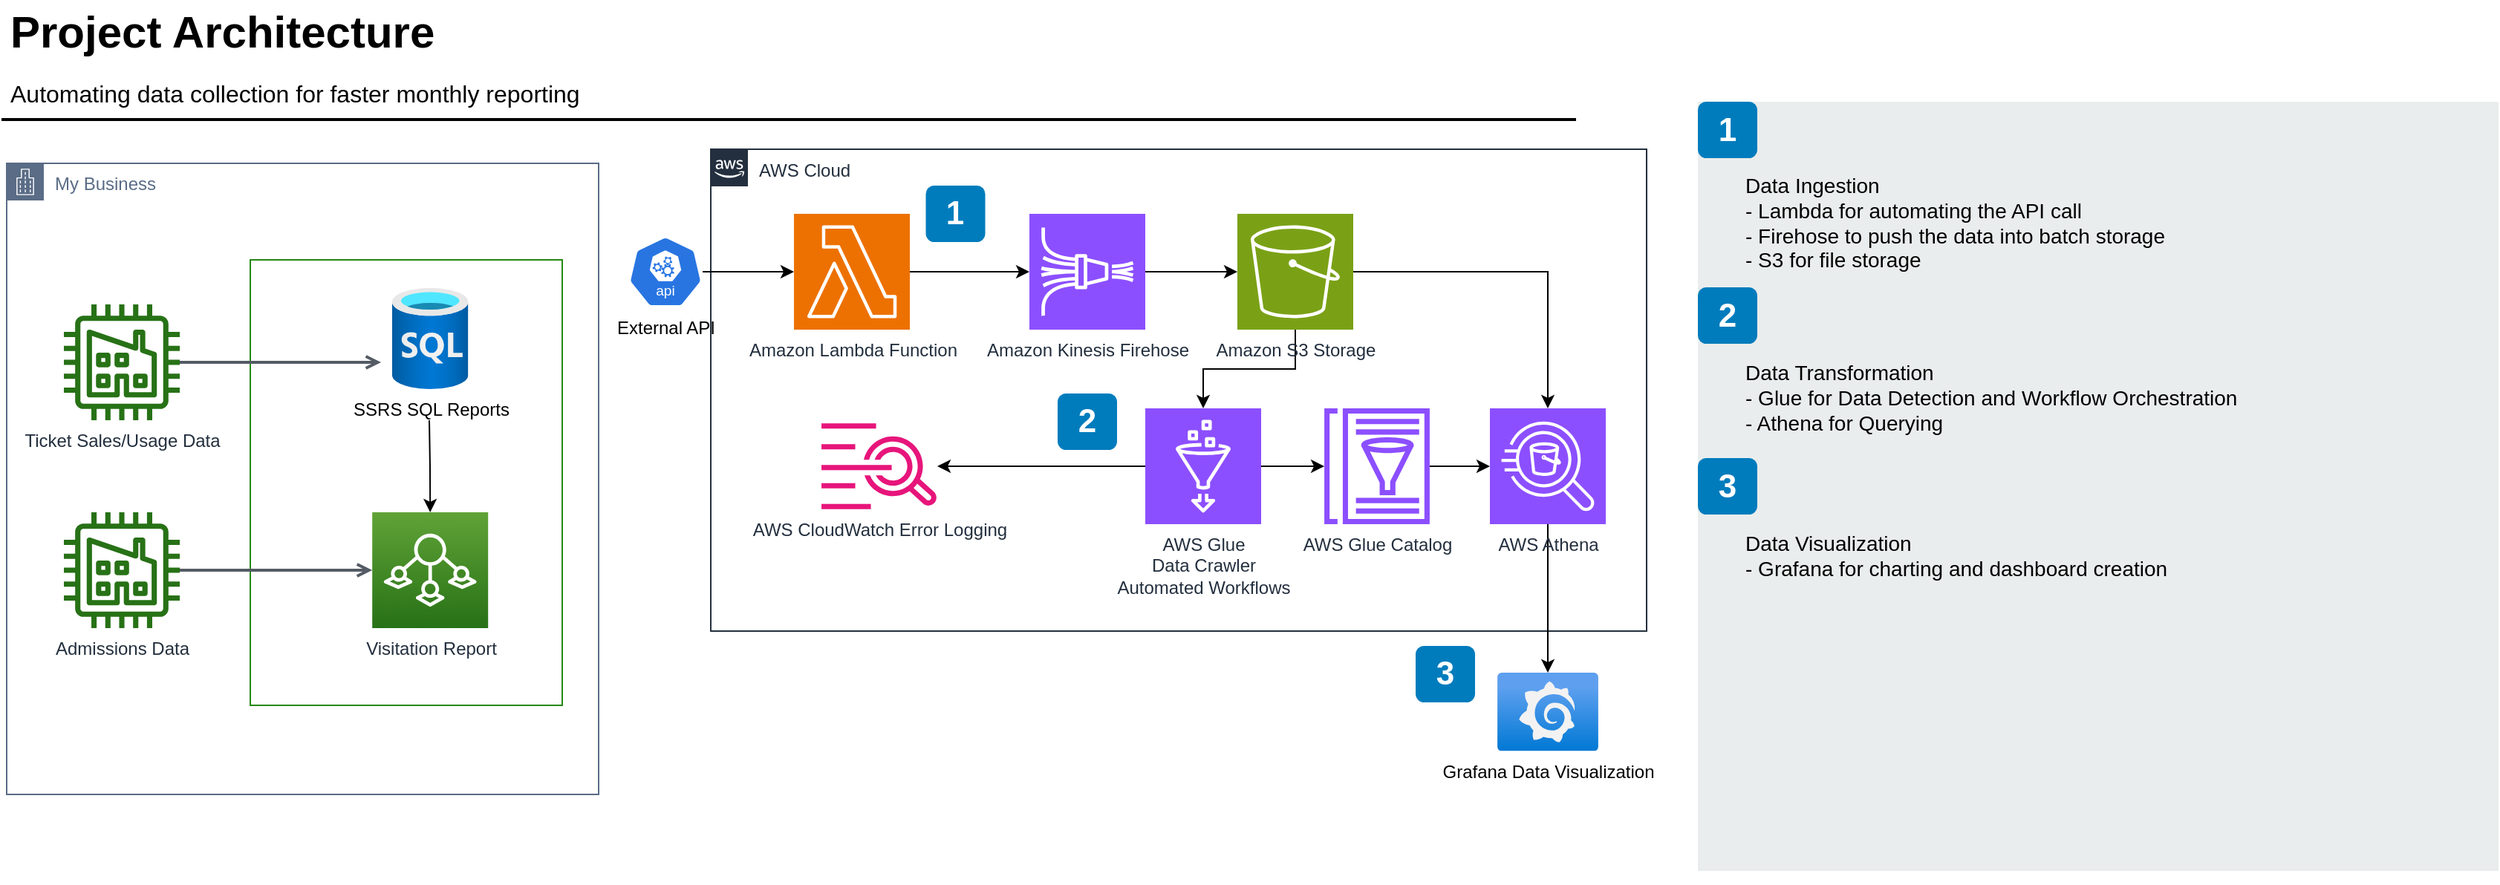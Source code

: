 <mxfile version="24.7.12">
  <diagram id="Ht1M8jgEwFfnCIfOTk4-" name="Page-1">
    <mxGraphModel dx="1050" dy="510" grid="1" gridSize="10" guides="1" tooltips="1" connect="1" arrows="1" fold="1" page="1" pageScale="1" pageWidth="827" pageHeight="1169" math="0" shadow="0">
      <root>
        <mxCell id="0" />
        <mxCell id="1" parent="0" />
        <mxCell id="UEzPUAAOIrF-is8g5C7q-2" value="AWS Cloud" style="points=[[0,0],[0.25,0],[0.5,0],[0.75,0],[1,0],[1,0.25],[1,0.5],[1,0.75],[1,1],[0.75,1],[0.5,1],[0.25,1],[0,1],[0,0.75],[0,0.5],[0,0.25]];outlineConnect=0;gradientColor=none;html=1;whiteSpace=wrap;fontSize=12;fontStyle=0;shape=mxgraph.aws4.group;grIcon=mxgraph.aws4.group_aws_cloud_alt;strokeColor=#232F3E;fillColor=none;verticalAlign=top;align=left;spacingLeft=30;fontColor=#232F3E;dashed=0;container=1;pointerEvents=0;collapsible=0;recursiveResize=0;" parent="1" vertex="1">
          <mxGeometry x="485.5" y="165.5" width="630" height="324.5" as="geometry" />
        </mxCell>
        <mxCell id="F8VcmV8KsGRQa6igT3An-25" value="" style="edgeStyle=orthogonalEdgeStyle;rounded=0;orthogonalLoop=1;jettySize=auto;html=1;" edge="1" parent="UEzPUAAOIrF-is8g5C7q-2" source="F8VcmV8KsGRQa6igT3An-7" target="F8VcmV8KsGRQa6igT3An-23">
          <mxGeometry relative="1" as="geometry" />
        </mxCell>
        <mxCell id="F8VcmV8KsGRQa6igT3An-29" value="" style="edgeStyle=orthogonalEdgeStyle;rounded=0;orthogonalLoop=1;jettySize=auto;html=1;" edge="1" parent="UEzPUAAOIrF-is8g5C7q-2" source="F8VcmV8KsGRQa6igT3An-7" target="F8VcmV8KsGRQa6igT3An-28">
          <mxGeometry relative="1" as="geometry" />
        </mxCell>
        <mxCell id="F8VcmV8KsGRQa6igT3An-7" value="Amazon S3 Storage&lt;div&gt;&lt;br&gt;&lt;/div&gt;" style="sketch=0;points=[[0,0,0],[0.25,0,0],[0.5,0,0],[0.75,0,0],[1,0,0],[0,1,0],[0.25,1,0],[0.5,1,0],[0.75,1,0],[1,1,0],[0,0.25,0],[0,0.5,0],[0,0.75,0],[1,0.25,0],[1,0.5,0],[1,0.75,0]];outlineConnect=0;fontColor=#232F3E;fillColor=#7AA116;strokeColor=#ffffff;dashed=0;verticalLabelPosition=bottom;verticalAlign=top;align=center;html=1;fontSize=12;fontStyle=0;aspect=fixed;shape=mxgraph.aws4.resourceIcon;resIcon=mxgraph.aws4.s3;" vertex="1" parent="UEzPUAAOIrF-is8g5C7q-2">
          <mxGeometry x="354.5" y="43.5" width="78" height="78" as="geometry" />
        </mxCell>
        <mxCell id="-QjtrjUzRDEMRZ5MF8oH-9" value="1" style="rounded=1;whiteSpace=wrap;html=1;fillColor=#007CBD;strokeColor=none;fontColor=#FFFFFF;fontStyle=1;fontSize=22;" parent="UEzPUAAOIrF-is8g5C7q-2" vertex="1">
          <mxGeometry x="144.75" y="24.5" width="40" height="38" as="geometry" />
        </mxCell>
        <mxCell id="UEzPUAAOIrF-is8g5C7q-10" value="2" style="rounded=1;whiteSpace=wrap;html=1;fillColor=#007CBD;strokeColor=none;fontColor=#FFFFFF;fontStyle=1;fontSize=22;" parent="UEzPUAAOIrF-is8g5C7q-2" vertex="1">
          <mxGeometry x="233.5" y="164.5" width="40" height="38" as="geometry" />
        </mxCell>
        <mxCell id="F8VcmV8KsGRQa6igT3An-18" value="" style="edgeStyle=orthogonalEdgeStyle;rounded=0;orthogonalLoop=1;jettySize=auto;html=1;" edge="1" parent="UEzPUAAOIrF-is8g5C7q-2" source="F8VcmV8KsGRQa6igT3An-15" target="F8VcmV8KsGRQa6igT3An-16">
          <mxGeometry relative="1" as="geometry" />
        </mxCell>
        <mxCell id="F8VcmV8KsGRQa6igT3An-15" value="Amazon Lambda Function" style="sketch=0;points=[[0,0,0],[0.25,0,0],[0.5,0,0],[0.75,0,0],[1,0,0],[0,1,0],[0.25,1,0],[0.5,1,0],[0.75,1,0],[1,1,0],[0,0.25,0],[0,0.5,0],[0,0.75,0],[1,0.25,0],[1,0.5,0],[1,0.75,0]];outlineConnect=0;fontColor=#232F3E;fillColor=#ED7100;strokeColor=#ffffff;dashed=0;verticalLabelPosition=bottom;verticalAlign=top;align=center;html=1;fontSize=12;fontStyle=0;aspect=fixed;shape=mxgraph.aws4.resourceIcon;resIcon=mxgraph.aws4.lambda;" vertex="1" parent="UEzPUAAOIrF-is8g5C7q-2">
          <mxGeometry x="56" y="43.5" width="78" height="78" as="geometry" />
        </mxCell>
        <mxCell id="F8VcmV8KsGRQa6igT3An-19" value="" style="edgeStyle=orthogonalEdgeStyle;rounded=0;orthogonalLoop=1;jettySize=auto;html=1;" edge="1" parent="UEzPUAAOIrF-is8g5C7q-2" source="F8VcmV8KsGRQa6igT3An-16" target="F8VcmV8KsGRQa6igT3An-7">
          <mxGeometry relative="1" as="geometry" />
        </mxCell>
        <mxCell id="F8VcmV8KsGRQa6igT3An-16" value="Amazon Kinesis Firehose&lt;div&gt;&lt;br&gt;&lt;/div&gt;" style="sketch=0;points=[[0,0,0],[0.25,0,0],[0.5,0,0],[0.75,0,0],[1,0,0],[0,1,0],[0.25,1,0],[0.5,1,0],[0.75,1,0],[1,1,0],[0,0.25,0],[0,0.5,0],[0,0.75,0],[1,0.25,0],[1,0.5,0],[1,0.75,0]];outlineConnect=0;fontColor=#232F3E;fillColor=#8C4FFF;strokeColor=#ffffff;dashed=0;verticalLabelPosition=bottom;verticalAlign=top;align=center;html=1;fontSize=12;fontStyle=0;aspect=fixed;shape=mxgraph.aws4.resourceIcon;resIcon=mxgraph.aws4.kinesis_data_firehose;" vertex="1" parent="UEzPUAAOIrF-is8g5C7q-2">
          <mxGeometry x="214.5" y="43.5" width="78" height="78" as="geometry" />
        </mxCell>
        <mxCell id="F8VcmV8KsGRQa6igT3An-21" value="3" style="rounded=1;whiteSpace=wrap;html=1;fillColor=#007CBD;strokeColor=none;fontColor=#FFFFFF;fontStyle=1;fontSize=22;" vertex="1" parent="UEzPUAAOIrF-is8g5C7q-2">
          <mxGeometry x="474.5" y="334.5" width="40" height="38" as="geometry" />
        </mxCell>
        <mxCell id="F8VcmV8KsGRQa6igT3An-27" value="" style="edgeStyle=orthogonalEdgeStyle;rounded=0;orthogonalLoop=1;jettySize=auto;html=1;" edge="1" parent="UEzPUAAOIrF-is8g5C7q-2" source="F8VcmV8KsGRQa6igT3An-23" target="F8VcmV8KsGRQa6igT3An-26">
          <mxGeometry relative="1" as="geometry" />
        </mxCell>
        <mxCell id="F8VcmV8KsGRQa6igT3An-33" value="" style="edgeStyle=orthogonalEdgeStyle;rounded=0;orthogonalLoop=1;jettySize=auto;html=1;" edge="1" parent="UEzPUAAOIrF-is8g5C7q-2" source="F8VcmV8KsGRQa6igT3An-23" target="F8VcmV8KsGRQa6igT3An-31">
          <mxGeometry relative="1" as="geometry" />
        </mxCell>
        <mxCell id="F8VcmV8KsGRQa6igT3An-23" value="&lt;div&gt;AWS Glue&lt;/div&gt;&lt;div&gt;Data Crawler&lt;/div&gt;&lt;div&gt;Automated Workflows&lt;/div&gt;" style="sketch=0;points=[[0,0,0],[0.25,0,0],[0.5,0,0],[0.75,0,0],[1,0,0],[0,1,0],[0.25,1,0],[0.5,1,0],[0.75,1,0],[1,1,0],[0,0.25,0],[0,0.5,0],[0,0.75,0],[1,0.25,0],[1,0.5,0],[1,0.75,0]];outlineConnect=0;fontColor=#232F3E;fillColor=#8C4FFF;strokeColor=#ffffff;dashed=0;verticalLabelPosition=bottom;verticalAlign=top;align=center;html=1;fontSize=12;fontStyle=0;aspect=fixed;shape=mxgraph.aws4.resourceIcon;resIcon=mxgraph.aws4.glue;" vertex="1" parent="UEzPUAAOIrF-is8g5C7q-2">
          <mxGeometry x="292.5" y="174.5" width="78" height="78" as="geometry" />
        </mxCell>
        <mxCell id="F8VcmV8KsGRQa6igT3An-30" value="" style="edgeStyle=orthogonalEdgeStyle;rounded=0;orthogonalLoop=1;jettySize=auto;html=1;" edge="1" parent="UEzPUAAOIrF-is8g5C7q-2" source="F8VcmV8KsGRQa6igT3An-26" target="F8VcmV8KsGRQa6igT3An-28">
          <mxGeometry relative="1" as="geometry" />
        </mxCell>
        <mxCell id="F8VcmV8KsGRQa6igT3An-26" value="AWS Glue Catalog&lt;div&gt;&lt;br&gt;&lt;/div&gt;" style="sketch=0;outlineConnect=0;fontColor=#232F3E;gradientColor=none;fillColor=#8C4FFF;strokeColor=none;dashed=0;verticalLabelPosition=bottom;verticalAlign=top;align=center;html=1;fontSize=12;fontStyle=0;aspect=fixed;pointerEvents=1;shape=mxgraph.aws4.glue_data_catalog;" vertex="1" parent="UEzPUAAOIrF-is8g5C7q-2">
          <mxGeometry x="412.5" y="174.5" width="72" height="78" as="geometry" />
        </mxCell>
        <mxCell id="F8VcmV8KsGRQa6igT3An-35" value="" style="edgeStyle=orthogonalEdgeStyle;rounded=0;orthogonalLoop=1;jettySize=auto;html=1;" edge="1" parent="UEzPUAAOIrF-is8g5C7q-2" source="F8VcmV8KsGRQa6igT3An-28" target="F8VcmV8KsGRQa6igT3An-34">
          <mxGeometry relative="1" as="geometry" />
        </mxCell>
        <mxCell id="F8VcmV8KsGRQa6igT3An-28" value="AWS Athena" style="sketch=0;points=[[0,0,0],[0.25,0,0],[0.5,0,0],[0.75,0,0],[1,0,0],[0,1,0],[0.25,1,0],[0.5,1,0],[0.75,1,0],[1,1,0],[0,0.25,0],[0,0.5,0],[0,0.75,0],[1,0.25,0],[1,0.5,0],[1,0.75,0]];outlineConnect=0;fontColor=#232F3E;fillColor=#8C4FFF;strokeColor=#ffffff;dashed=0;verticalLabelPosition=bottom;verticalAlign=top;align=center;html=1;fontSize=12;fontStyle=0;aspect=fixed;shape=mxgraph.aws4.resourceIcon;resIcon=mxgraph.aws4.athena;" vertex="1" parent="UEzPUAAOIrF-is8g5C7q-2">
          <mxGeometry x="524.5" y="174.5" width="78" height="78" as="geometry" />
        </mxCell>
        <mxCell id="F8VcmV8KsGRQa6igT3An-31" value="AWS CloudWatch Error Logging" style="sketch=0;outlineConnect=0;fontColor=#232F3E;gradientColor=none;fillColor=#E7157B;strokeColor=none;dashed=0;verticalLabelPosition=bottom;verticalAlign=top;align=center;html=1;fontSize=12;fontStyle=0;aspect=fixed;pointerEvents=1;shape=mxgraph.aws4.cloudwatch_logs;" vertex="1" parent="UEzPUAAOIrF-is8g5C7q-2">
          <mxGeometry x="74.5" y="184.5" width="78" height="58" as="geometry" />
        </mxCell>
        <mxCell id="F8VcmV8KsGRQa6igT3An-34" value="Grafana Data Visualization" style="image;aspect=fixed;html=1;points=[];align=center;fontSize=12;image=img/lib/azure2/other/Grafana.svg;" vertex="1" parent="UEzPUAAOIrF-is8g5C7q-2">
          <mxGeometry x="529.5" y="352.5" width="68" height="52.8" as="geometry" />
        </mxCell>
        <mxCell id="UEzPUAAOIrF-is8g5C7q-1" value="My Business" style="points=[[0,0],[0.25,0],[0.5,0],[0.75,0],[1,0],[1,0.25],[1,0.5],[1,0.75],[1,1],[0.75,1],[0.5,1],[0.25,1],[0,1],[0,0.75],[0,0.5],[0,0.25]];outlineConnect=0;gradientColor=none;html=1;whiteSpace=wrap;fontSize=12;fontStyle=0;shape=mxgraph.aws4.group;grIcon=mxgraph.aws4.group_corporate_data_center;strokeColor=#5A6C86;fillColor=none;verticalAlign=top;align=left;spacingLeft=30;fontColor=#5A6C86;dashed=0;container=1;pointerEvents=0;collapsible=0;recursiveResize=0;" parent="1" vertex="1">
          <mxGeometry x="11.5" y="175" width="398.5" height="425" as="geometry" />
        </mxCell>
        <mxCell id="UEzPUAAOIrF-is8g5C7q-6" value="Ticket Sales/Usage Data" style="outlineConnect=0;fontColor=#232F3E;gradientColor=none;fillColor=#277116;strokeColor=none;dashed=0;verticalLabelPosition=bottom;verticalAlign=top;align=center;html=1;fontSize=12;fontStyle=0;aspect=fixed;pointerEvents=1;shape=mxgraph.aws4.factory;" parent="UEzPUAAOIrF-is8g5C7q-1" vertex="1">
          <mxGeometry x="38.5" y="95.0" width="78" height="78" as="geometry" />
        </mxCell>
        <mxCell id="UEzPUAAOIrF-is8g5C7q-7" value="Admissions Data&lt;div&gt;&lt;br&gt;&lt;/div&gt;" style="outlineConnect=0;fontColor=#232F3E;gradientColor=none;fillColor=#277116;strokeColor=none;dashed=0;verticalLabelPosition=bottom;verticalAlign=top;align=center;html=1;fontSize=12;fontStyle=0;aspect=fixed;pointerEvents=1;shape=mxgraph.aws4.factory;" parent="UEzPUAAOIrF-is8g5C7q-1" vertex="1">
          <mxGeometry x="38.5" y="235.0" width="78" height="78" as="geometry" />
        </mxCell>
        <mxCell id="UEzPUAAOIrF-is8g5C7q-5" value="" style="whiteSpace=wrap;html=1;dashed=0;fontColor=#AAB7B8;fontStyle=0;align=left;verticalAlign=top;strokeColor=#248814;fillColor=none;gradientColor=none;spacingLeft=30;container=1;pointerEvents=0;collapsible=0;recursiveResize=0;" parent="UEzPUAAOIrF-is8g5C7q-1" vertex="1">
          <mxGeometry x="164" y="65" width="210" height="300" as="geometry" />
        </mxCell>
        <mxCell id="UEzPUAAOIrF-is8g5C7q-9" value="Visitation Report" style="outlineConnect=0;fontColor=#232F3E;gradientColor=#60A337;gradientDirection=north;fillColor=#277116;strokeColor=#ffffff;dashed=0;verticalLabelPosition=bottom;verticalAlign=top;align=center;html=1;fontSize=12;fontStyle=0;aspect=fixed;shape=mxgraph.aws4.resourceIcon;resIcon=mxgraph.aws4.iot_sitewise;" parent="UEzPUAAOIrF-is8g5C7q-5" vertex="1">
          <mxGeometry x="82.1" y="170" width="78" height="78" as="geometry" />
        </mxCell>
        <mxCell id="F8VcmV8KsGRQa6igT3An-1" value="" style="edgeStyle=orthogonalEdgeStyle;rounded=0;orthogonalLoop=1;jettySize=auto;html=1;" edge="1" parent="UEzPUAAOIrF-is8g5C7q-5" target="UEzPUAAOIrF-is8g5C7q-9">
          <mxGeometry relative="1" as="geometry">
            <mxPoint x="120.5" y="108.0" as="sourcePoint" />
          </mxGeometry>
        </mxCell>
        <mxCell id="F8VcmV8KsGRQa6igT3An-37" value="SSRS SQL Reports" style="image;aspect=fixed;html=1;points=[];align=center;fontSize=12;image=img/lib/azure2/iot/Time_Series_Data_Sets.svg;" vertex="1" parent="UEzPUAAOIrF-is8g5C7q-5">
          <mxGeometry x="95.5" y="19" width="51.2" height="68" as="geometry" />
        </mxCell>
        <mxCell id="UEzPUAAOIrF-is8g5C7q-25" value="" style="edgeStyle=orthogonalEdgeStyle;rounded=0;orthogonalLoop=1;jettySize=auto;html=1;strokeColor=#545B64;strokeWidth=2;endFill=0;endArrow=open;startArrow=none;" parent="UEzPUAAOIrF-is8g5C7q-1" source="UEzPUAAOIrF-is8g5C7q-6" edge="1">
          <mxGeometry relative="1" as="geometry">
            <mxPoint x="252.015" y="134" as="targetPoint" />
          </mxGeometry>
        </mxCell>
        <mxCell id="UEzPUAAOIrF-is8g5C7q-26" value="" style="edgeStyle=orthogonalEdgeStyle;rounded=0;orthogonalLoop=1;jettySize=auto;html=1;strokeColor=#545B64;strokeWidth=2;endFill=0;endArrow=open;startArrow=none;" parent="UEzPUAAOIrF-is8g5C7q-1" source="UEzPUAAOIrF-is8g5C7q-7" target="UEzPUAAOIrF-is8g5C7q-9" edge="1">
          <mxGeometry relative="1" as="geometry" />
        </mxCell>
        <mxCell id="-QjtrjUzRDEMRZ5MF8oH-47" value="Project Architecture&lt;div&gt;&lt;br&gt;&lt;/div&gt;" style="text;html=1;resizable=0;points=[];autosize=1;align=left;verticalAlign=top;spacingTop=-4;fontSize=30;fontStyle=1" parent="1" vertex="1">
          <mxGeometry x="12" y="65.5" width="280" height="80" as="geometry" />
        </mxCell>
        <mxCell id="-QjtrjUzRDEMRZ5MF8oH-48" value="Automating data collection for faster monthly reporting" style="text;html=1;resizable=0;points=[];autosize=1;align=left;verticalAlign=top;spacingTop=-4;fontSize=16" parent="1" vertex="1">
          <mxGeometry x="12" y="115.5" width="410" height="30" as="geometry" />
        </mxCell>
        <mxCell id="SCVMTBWpLvtzJIhz15lM-1" value="" style="line;strokeWidth=2;html=1;fontSize=14;" parent="1" vertex="1">
          <mxGeometry x="8" y="140.5" width="1060" height="10" as="geometry" />
        </mxCell>
        <mxCell id="7OVz4w7n9kzEPWy-4BBC-3" value="" style="rounded=0;whiteSpace=wrap;html=1;fillColor=#EAEDED;fontSize=22;fontColor=#FFFFFF;strokeColor=none;labelBackgroundColor=none;" parent="1" vertex="1">
          <mxGeometry x="1150" y="133.5" width="539" height="518" as="geometry" />
        </mxCell>
        <mxCell id="7OVz4w7n9kzEPWy-4BBC-4" value="1" style="rounded=1;whiteSpace=wrap;html=1;fillColor=#007CBD;strokeColor=none;fontColor=#FFFFFF;fontStyle=1;fontSize=22;labelBackgroundColor=none;" parent="1" vertex="1">
          <mxGeometry x="1150" y="133.5" width="40" height="38" as="geometry" />
        </mxCell>
        <mxCell id="7OVz4w7n9kzEPWy-4BBC-5" value="2" style="rounded=1;whiteSpace=wrap;html=1;fillColor=#007CBD;strokeColor=none;fontColor=#FFFFFF;fontStyle=1;fontSize=22;labelBackgroundColor=none;" parent="1" vertex="1">
          <mxGeometry x="1150" y="258.5" width="40" height="38" as="geometry" />
        </mxCell>
        <mxCell id="7OVz4w7n9kzEPWy-4BBC-6" value="3" style="rounded=1;whiteSpace=wrap;html=1;fillColor=#007CBD;strokeColor=none;fontColor=#FFFFFF;fontStyle=1;fontSize=22;labelBackgroundColor=none;" parent="1" vertex="1">
          <mxGeometry x="1150" y="373.5" width="40" height="38" as="geometry" />
        </mxCell>
        <mxCell id="7OVz4w7n9kzEPWy-4BBC-13" value="&lt;span&gt;Data Ingestion&lt;/span&gt;&lt;br&gt;&lt;div&gt;&lt;span&gt;- Lambda for automating the API call&lt;br&gt;- Firehose to push the data into batch storage&lt;br&gt;- S3 for file storage&lt;/span&gt;&lt;/div&gt;" style="text;html=1;align=left;verticalAlign=top;spacingTop=-4;fontSize=14;labelBackgroundColor=none;whiteSpace=wrap;" parent="1" vertex="1">
          <mxGeometry x="1180" y="178.5" width="449" height="118" as="geometry" />
        </mxCell>
        <mxCell id="7OVz4w7n9kzEPWy-4BBC-14" value="&lt;span&gt;Data Transformation&lt;br&gt;&lt;/span&gt;- Glue for Data Detection and Workflow Orchestration&lt;div&gt;- Athena for Querying&lt;/div&gt;" style="text;html=1;align=left;verticalAlign=top;spacingTop=-4;fontSize=14;labelBackgroundColor=none;whiteSpace=wrap;" parent="1" vertex="1">
          <mxGeometry x="1179.5" y="305" width="450" height="115" as="geometry" />
        </mxCell>
        <mxCell id="7OVz4w7n9kzEPWy-4BBC-15" value="&lt;span&gt;Data Visualization&lt;br&gt;&lt;/span&gt;- Grafana for charting and dashboard creation" style="text;html=1;align=left;verticalAlign=top;spacingTop=-4;fontSize=14;labelBackgroundColor=none;whiteSpace=wrap;" parent="1" vertex="1">
          <mxGeometry x="1180" y="420" width="450" height="117" as="geometry" />
        </mxCell>
        <mxCell id="F8VcmV8KsGRQa6igT3An-17" value="" style="edgeStyle=orthogonalEdgeStyle;rounded=0;orthogonalLoop=1;jettySize=auto;html=1;" edge="1" parent="1" source="F8VcmV8KsGRQa6igT3An-12" target="F8VcmV8KsGRQa6igT3An-15">
          <mxGeometry relative="1" as="geometry" />
        </mxCell>
        <mxCell id="F8VcmV8KsGRQa6igT3An-12" value="External API&lt;div&gt;&lt;br&gt;&lt;/div&gt;" style="aspect=fixed;sketch=0;html=1;dashed=0;whitespace=wrap;verticalLabelPosition=bottom;verticalAlign=top;fillColor=#2875E2;strokeColor=#ffffff;points=[[0.005,0.63,0],[0.1,0.2,0],[0.9,0.2,0],[0.5,0,0],[0.995,0.63,0],[0.72,0.99,0],[0.5,1,0],[0.28,0.99,0]];shape=mxgraph.kubernetes.icon2;kubernetesLabel=1;prIcon=api" vertex="1" parent="1">
          <mxGeometry x="430" y="224" width="50" height="48" as="geometry" />
        </mxCell>
        <mxCell id="F8VcmV8KsGRQa6igT3An-36" style="edgeStyle=orthogonalEdgeStyle;rounded=0;orthogonalLoop=1;jettySize=auto;html=1;exitX=0.5;exitY=1;exitDx=0;exitDy=0;" edge="1" parent="1" source="7OVz4w7n9kzEPWy-4BBC-3" target="7OVz4w7n9kzEPWy-4BBC-3">
          <mxGeometry relative="1" as="geometry" />
        </mxCell>
      </root>
    </mxGraphModel>
  </diagram>
</mxfile>
